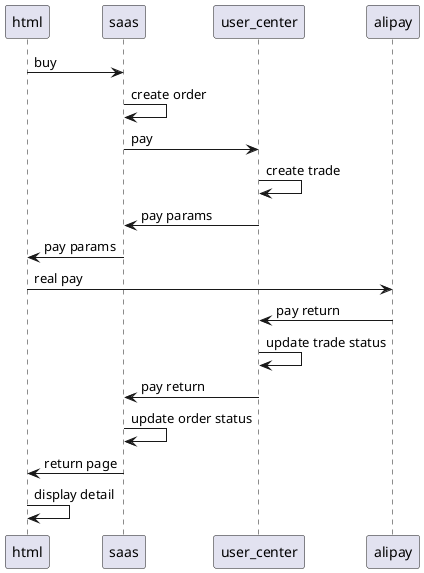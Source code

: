 @startuml

html -> saas: buy
saas -> saas: create order
saas -> user_center: pay
user_center -> user_center: create trade
user_center -> saas: pay params
saas -> html: pay params
html -> alipay: real pay
alipay -> user_center: pay return
user_center -> user_center: update trade status
user_center -> saas: pay return
saas -> saas: update order status
saas -> html: return page
html -> html: display detail

@enduml